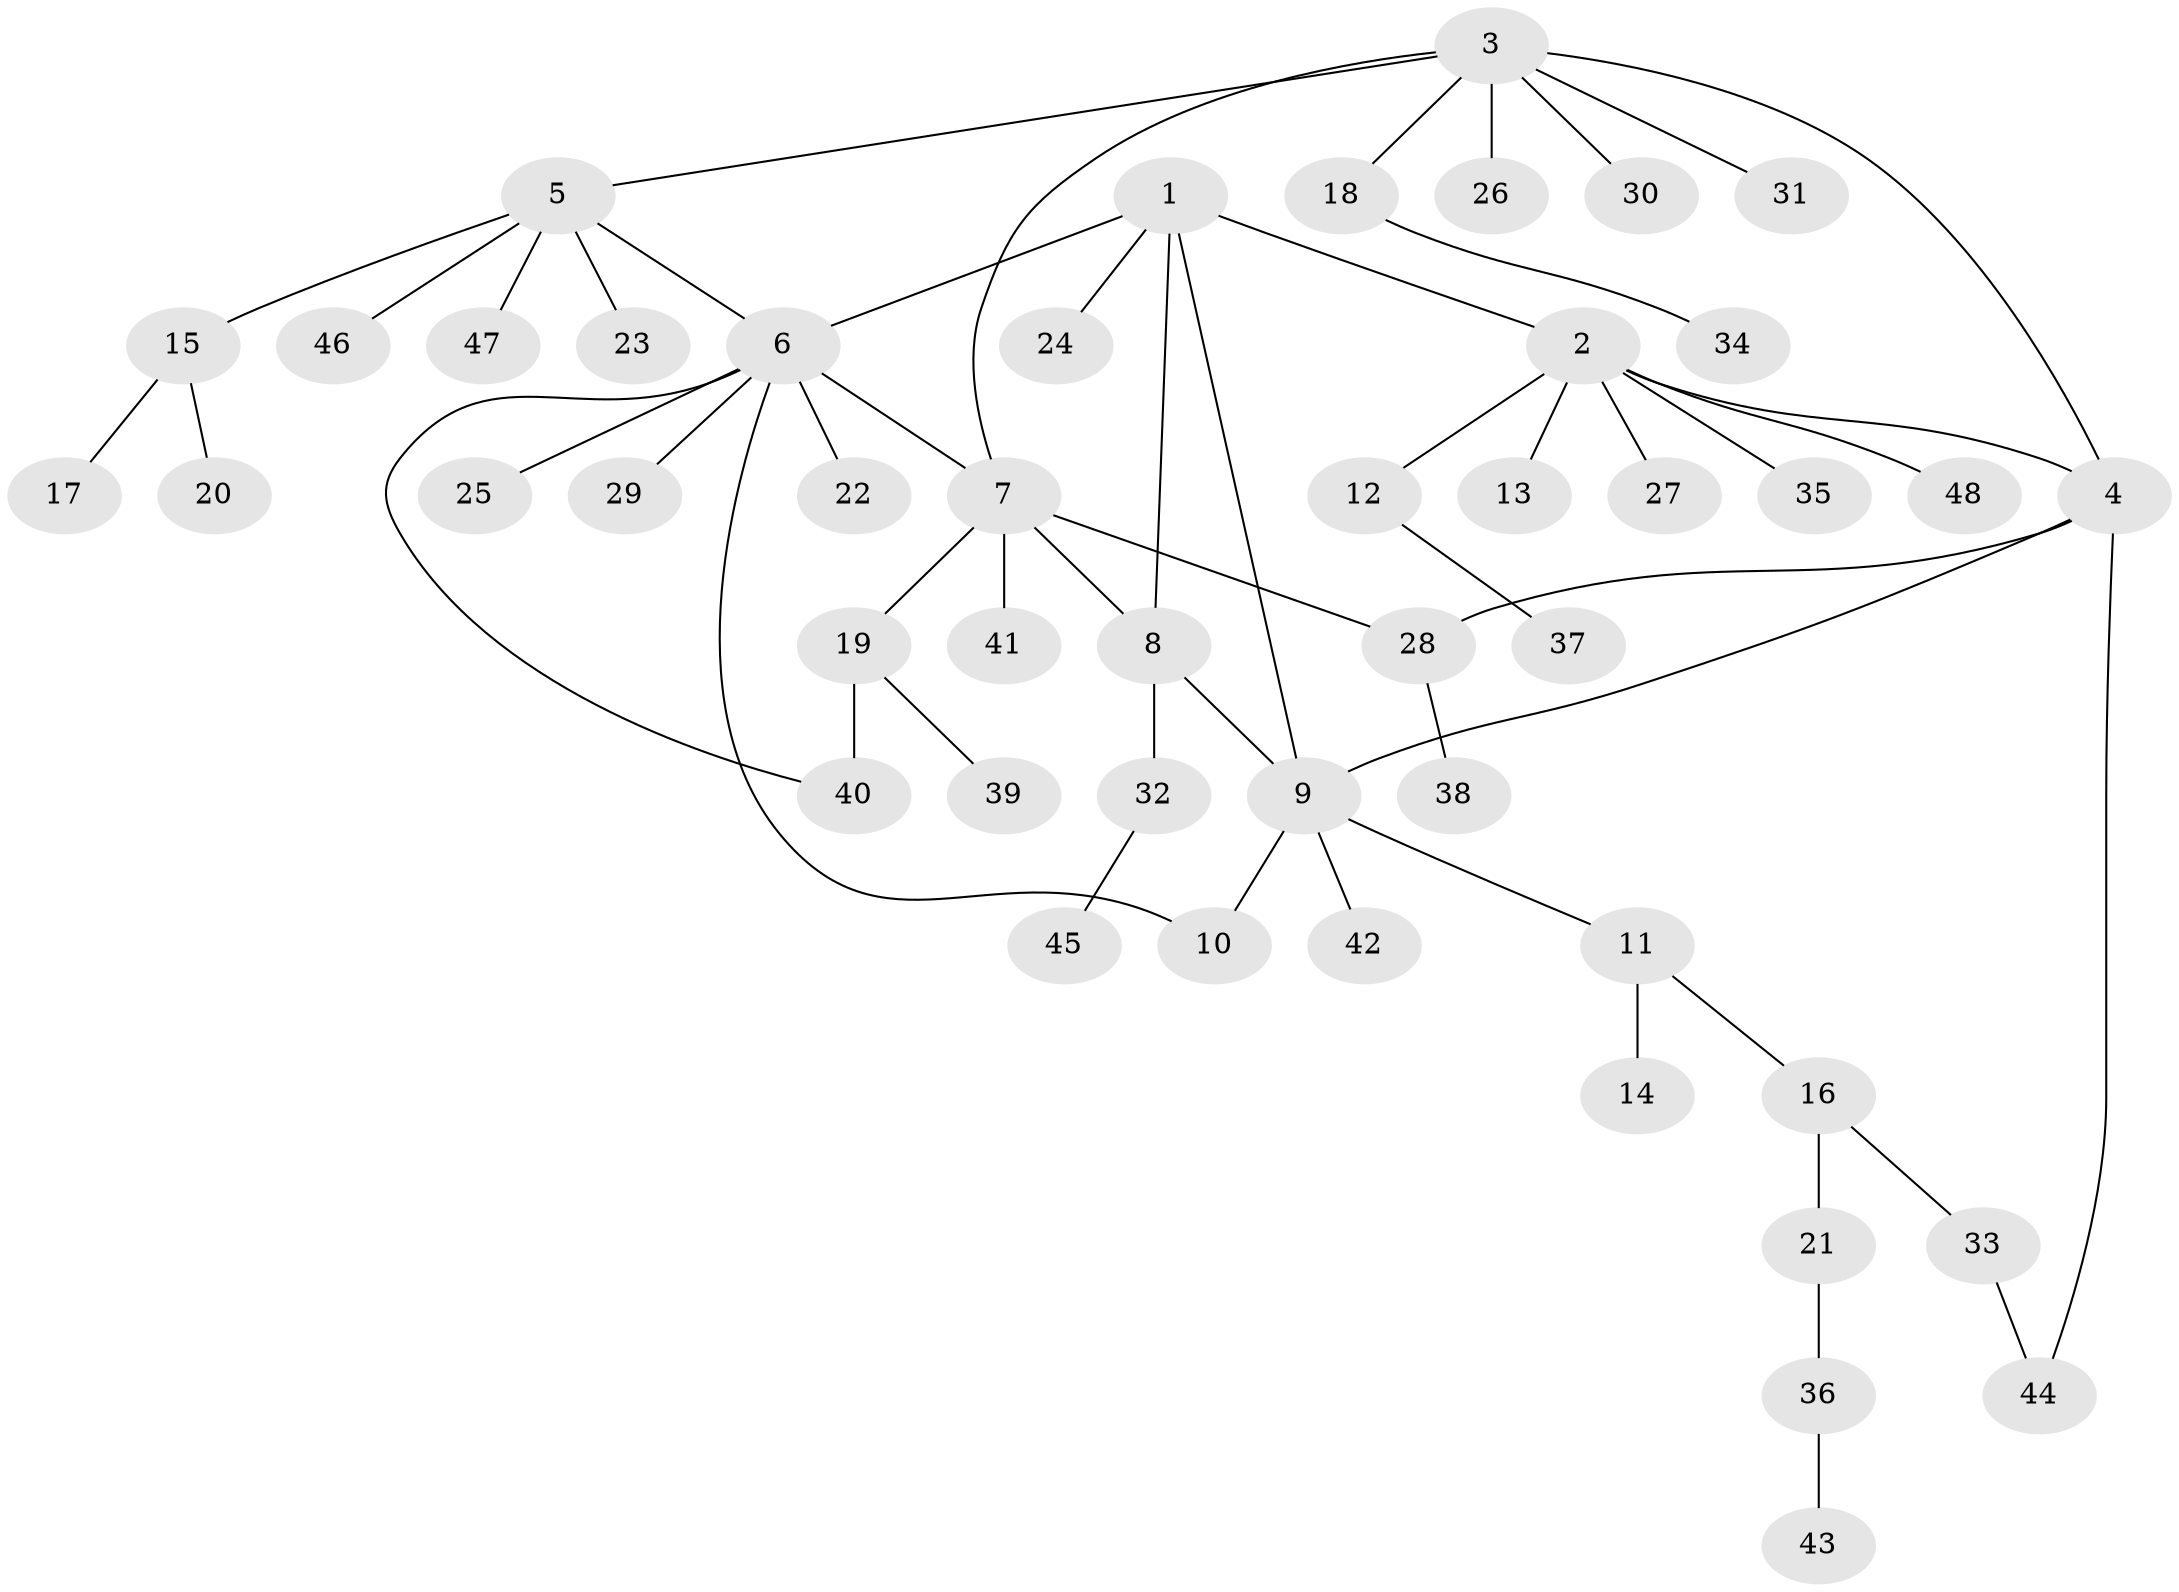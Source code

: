 // coarse degree distribution, {4: 0.06060606060606061, 6: 0.06060606060606061, 9: 0.030303030303030304, 7: 0.06060606060606061, 5: 0.030303030303030304, 2: 0.21212121212121213, 1: 0.5151515151515151, 3: 0.030303030303030304}
// Generated by graph-tools (version 1.1) at 2025/24/03/03/25 07:24:11]
// undirected, 48 vertices, 56 edges
graph export_dot {
graph [start="1"]
  node [color=gray90,style=filled];
  1;
  2;
  3;
  4;
  5;
  6;
  7;
  8;
  9;
  10;
  11;
  12;
  13;
  14;
  15;
  16;
  17;
  18;
  19;
  20;
  21;
  22;
  23;
  24;
  25;
  26;
  27;
  28;
  29;
  30;
  31;
  32;
  33;
  34;
  35;
  36;
  37;
  38;
  39;
  40;
  41;
  42;
  43;
  44;
  45;
  46;
  47;
  48;
  1 -- 2;
  1 -- 6;
  1 -- 8;
  1 -- 9;
  1 -- 24;
  2 -- 4;
  2 -- 12;
  2 -- 13;
  2 -- 27;
  2 -- 35;
  2 -- 48;
  3 -- 4;
  3 -- 5;
  3 -- 7;
  3 -- 18;
  3 -- 26;
  3 -- 30;
  3 -- 31;
  4 -- 9;
  4 -- 28;
  4 -- 44;
  5 -- 6;
  5 -- 15;
  5 -- 23;
  5 -- 46;
  5 -- 47;
  6 -- 7;
  6 -- 10;
  6 -- 22;
  6 -- 25;
  6 -- 29;
  6 -- 40;
  7 -- 8;
  7 -- 19;
  7 -- 28;
  7 -- 41;
  8 -- 9;
  8 -- 32;
  9 -- 10;
  9 -- 11;
  9 -- 42;
  11 -- 14;
  11 -- 16;
  12 -- 37;
  15 -- 17;
  15 -- 20;
  16 -- 21;
  16 -- 33;
  18 -- 34;
  19 -- 39;
  19 -- 40;
  21 -- 36;
  28 -- 38;
  32 -- 45;
  33 -- 44;
  36 -- 43;
}
